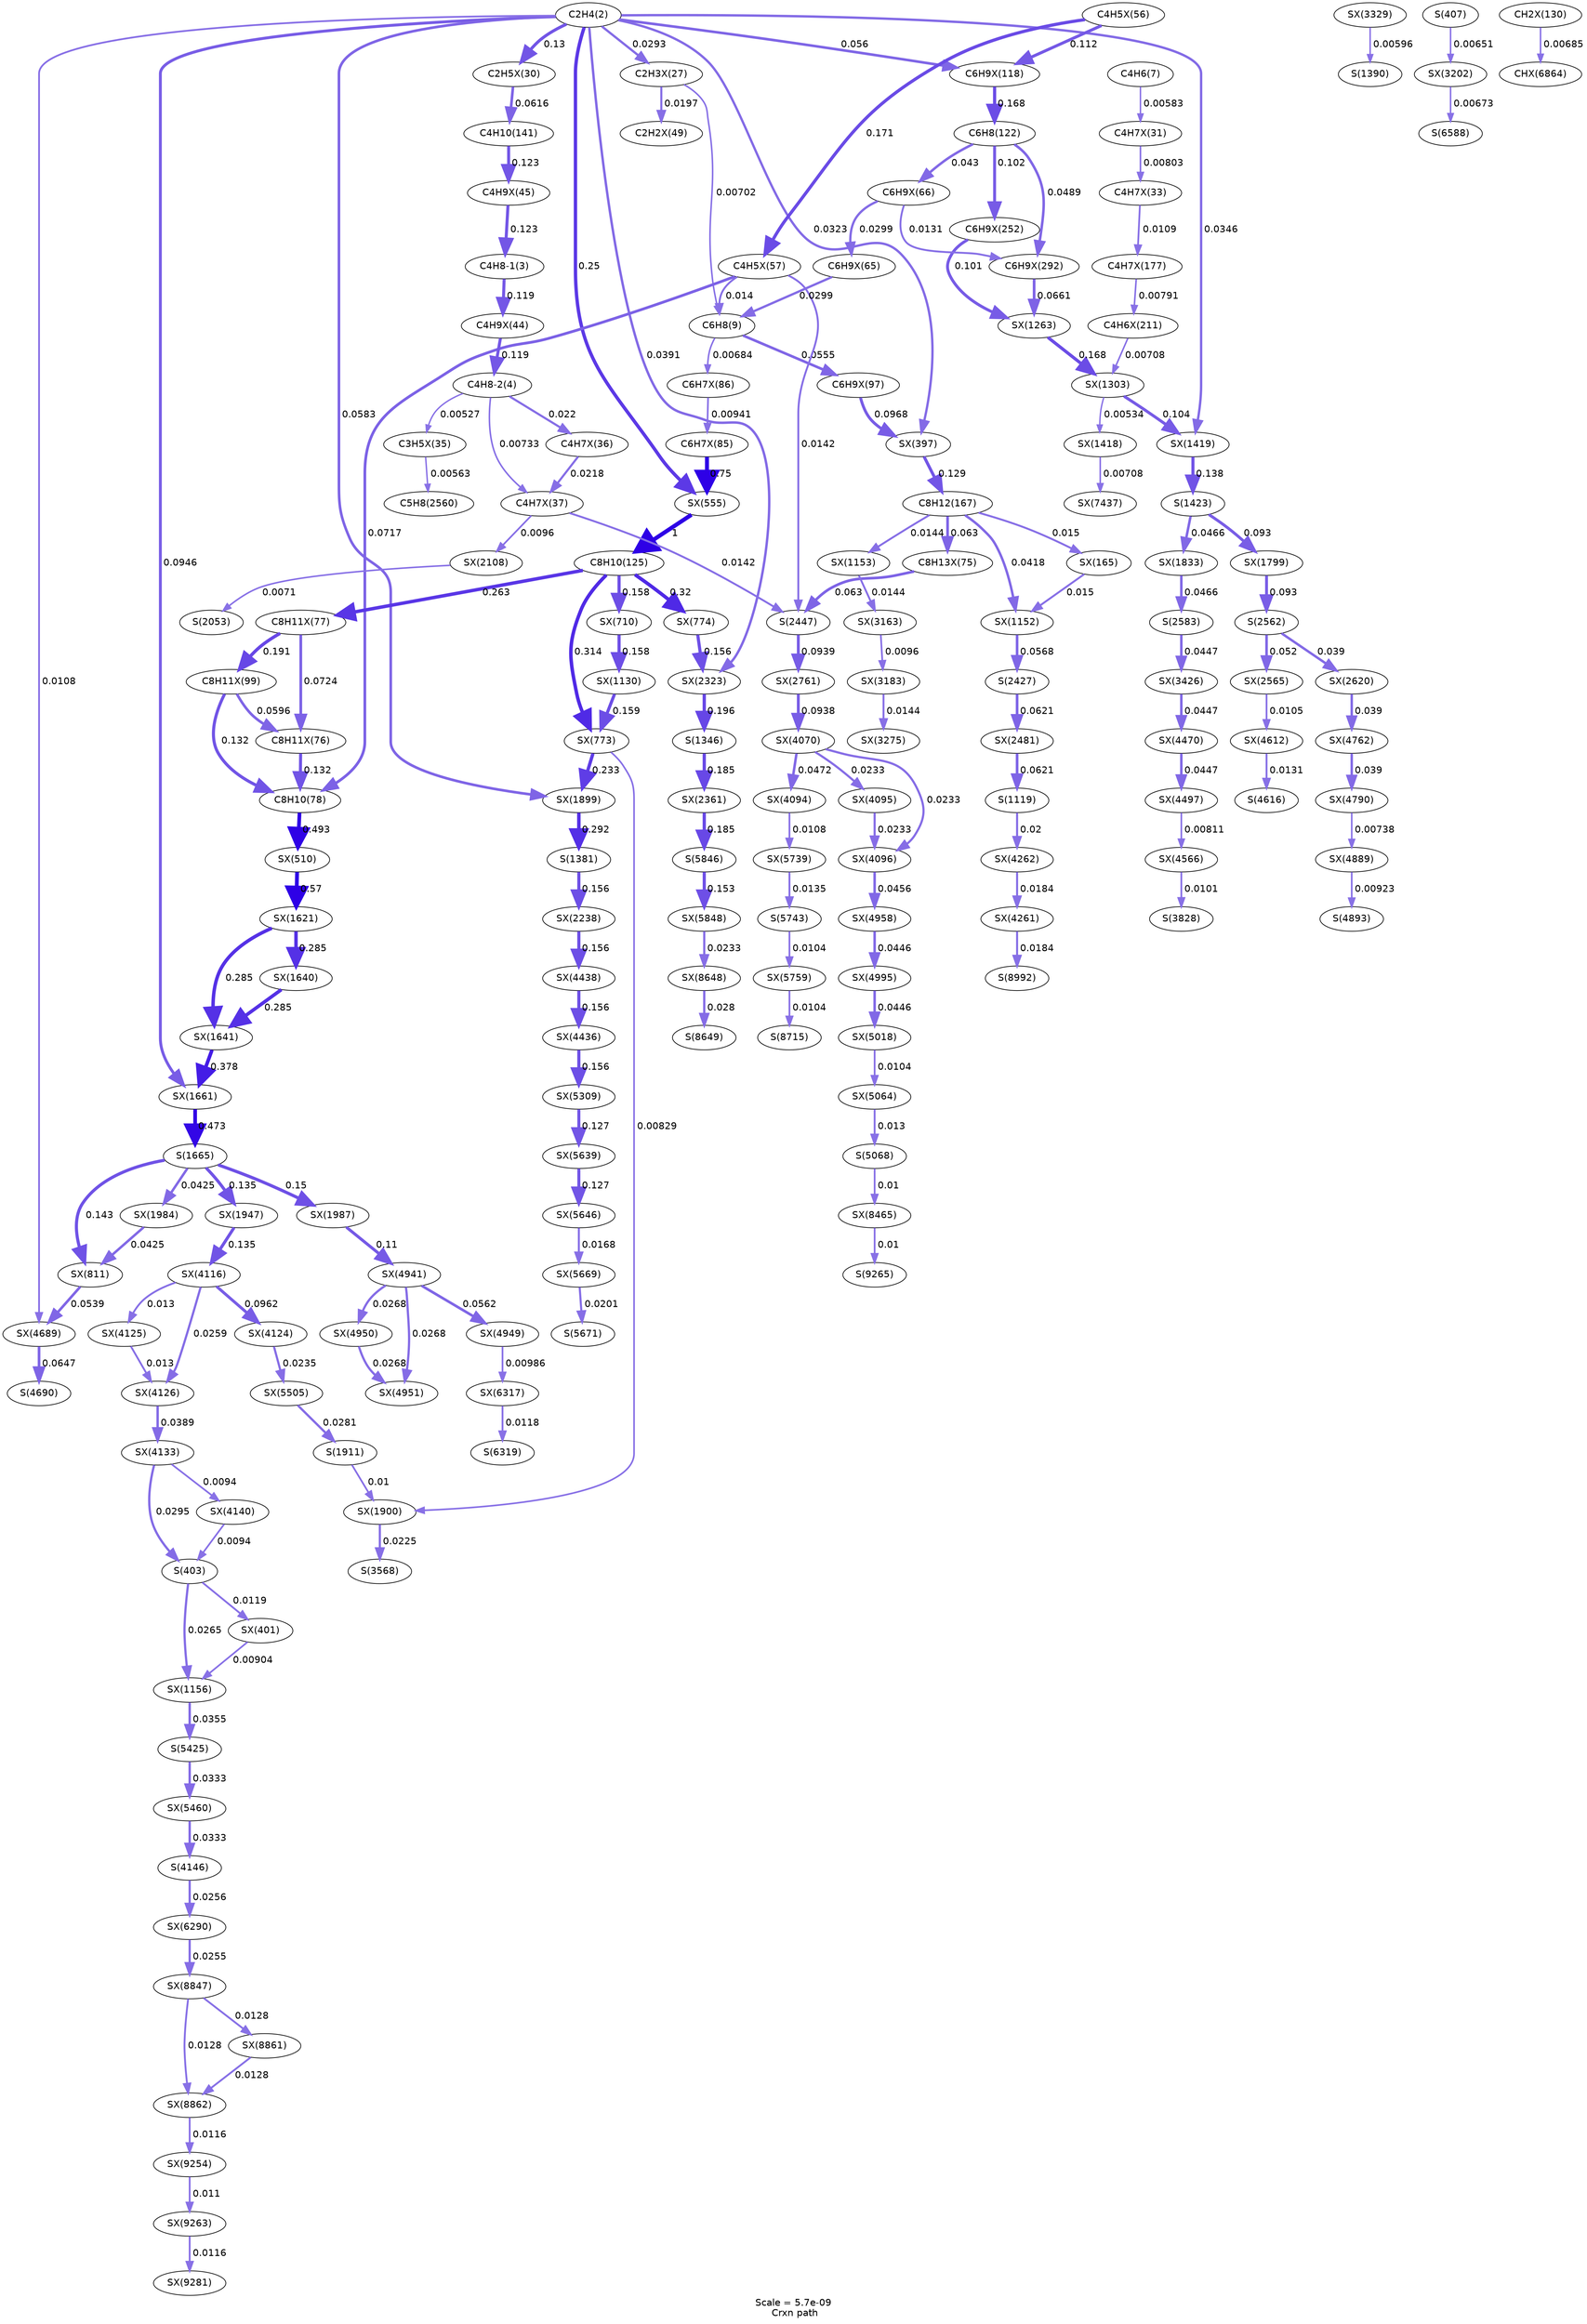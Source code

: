 digraph reaction_paths {
center=1;
s5 -> s60[fontname="Helvetica", style="setlinewidth(3.33)", arrowsize=1.67, color="0.7, 0.529, 0.9"
, label=" 0.0293"];
s5 -> s63[fontname="Helvetica", style="setlinewidth(4.46)", arrowsize=2.23, color="0.7, 0.63, 0.9"
, label=" 0.13"];
s5 -> s87[fontname="Helvetica", style="setlinewidth(3.82)", arrowsize=1.91, color="0.7, 0.556, 0.9"
, label=" 0.056"];
s5 -> s108[fontname="Helvetica", style="setlinewidth(4.95)", arrowsize=2.48, color="0.7, 0.75, 0.9"
, label=" 0.25"];
s5 -> s103[fontname="Helvetica", style="setlinewidth(3.41)", arrowsize=1.7, color="0.7, 0.532, 0.9"
, label=" 0.0323"];
s5 -> s133[fontname="Helvetica", style="setlinewidth(3.46)", arrowsize=1.73, color="0.7, 0.535, 0.9"
, label=" 0.0346"];
s5 -> s139[fontname="Helvetica", style="setlinewidth(4.22)", arrowsize=2.11, color="0.7, 0.595, 0.9"
, label=" 0.0946"];
s5 -> s147[fontname="Helvetica", style="setlinewidth(3.85)", arrowsize=1.93, color="0.7, 0.558, 0.9"
, label=" 0.0583"];
s5 -> s163[fontname="Helvetica", style="setlinewidth(3.55)", arrowsize=1.78, color="0.7, 0.539, 0.9"
, label=" 0.0391"];
s5 -> s229[fontname="Helvetica", style="setlinewidth(2.58)", arrowsize=1.29, color="0.7, 0.511, 0.9"
, label=" 0.0108"];
s60 -> s9[fontname="Helvetica", style="setlinewidth(2.26)", arrowsize=1.13, color="0.7, 0.507, 0.9"
, label=" 0.00702"];
s60 -> s73[fontname="Helvetica", style="setlinewidth(3.04)", arrowsize=1.52, color="0.7, 0.52, 0.9"
, label=" 0.0197"];
s8 -> s64[fontname="Helvetica", style="setlinewidth(2.12)", arrowsize=1.06, color="0.7, 0.506, 0.9"
, label=" 0.00583"];
s75 -> s9[fontname="Helvetica", style="setlinewidth(2.78)", arrowsize=1.39, color="0.7, 0.514, 0.9"
, label=" 0.014"];
s74 -> s75[fontname="Helvetica", style="setlinewidth(4.67)", arrowsize=2.33, color="0.7, 0.671, 0.9"
, label=" 0.171"];
s75 -> s10[fontname="Helvetica", style="setlinewidth(4.01)", arrowsize=2.01, color="0.7, 0.572, 0.9"
, label=" 0.0717"];
s75 -> s30[fontname="Helvetica", style="setlinewidth(2.79)", arrowsize=1.39, color="0.7, 0.514, 0.9"
, label=" 0.0142"];
s76 -> s9[fontname="Helvetica", style="setlinewidth(3.35)", arrowsize=1.68, color="0.7, 0.53, 0.9"
, label=" 0.0299"];
s9 -> s85[fontname="Helvetica", style="setlinewidth(3.82)", arrowsize=1.91, color="0.7, 0.555, 0.9"
, label=" 0.0555"];
s9 -> s84[fontname="Helvetica", style="setlinewidth(2.24)", arrowsize=1.12, color="0.7, 0.507, 0.9"
, label=" 0.00684"];
s74 -> s87[fontname="Helvetica", style="setlinewidth(4.35)", arrowsize=2.17, color="0.7, 0.612, 0.9"
, label=" 0.112"];
s72 -> s6[fontname="Helvetica", style="setlinewidth(4.42)", arrowsize=2.21, color="0.7, 0.623, 0.9"
, label=" 0.123"];
s6 -> s71[fontname="Helvetica", style="setlinewidth(4.39)", arrowsize=2.2, color="0.7, 0.619, 0.9"
, label=" 0.119"];
s63 -> s13[fontname="Helvetica", style="setlinewidth(3.9)", arrowsize=1.95, color="0.7, 0.562, 0.9"
, label=" 0.0616"];
s64 -> s66[fontname="Helvetica", style="setlinewidth(2.36)", arrowsize=1.18, color="0.7, 0.508, 0.9"
, label=" 0.00803"];
s66 -> s95[fontname="Helvetica", style="setlinewidth(2.59)", arrowsize=1.29, color="0.7, 0.511, 0.9"
, label=" 0.0109"];
s95 -> s97[fontname="Helvetica", style="setlinewidth(2.35)", arrowsize=1.17, color="0.7, 0.508, 0.9"
, label=" 0.00791"];
s13 -> s72[fontname="Helvetica", style="setlinewidth(4.42)", arrowsize=2.21, color="0.7, 0.623, 0.9"
, label=" 0.123"];
s87 -> s11[fontname="Helvetica", style="setlinewidth(4.65)", arrowsize=2.33, color="0.7, 0.668, 0.9"
, label=" 0.168"];
s11 -> s98[fontname="Helvetica", style="setlinewidth(4.28)", arrowsize=2.14, color="0.7, 0.602, 0.9"
, label=" 0.102"];
s11 -> s100[fontname="Helvetica", style="setlinewidth(3.72)", arrowsize=1.86, color="0.7, 0.549, 0.9"
, label=" 0.0489"];
s11 -> s77[fontname="Helvetica", style="setlinewidth(3.62)", arrowsize=1.81, color="0.7, 0.543, 0.9"
, label=" 0.043"];
s77 -> s76[fontname="Helvetica", style="setlinewidth(3.35)", arrowsize=1.68, color="0.7, 0.53, 0.9"
, label=" 0.0299"];
s85 -> s103[fontname="Helvetica", style="setlinewidth(4.24)", arrowsize=2.12, color="0.7, 0.597, 0.9"
, label=" 0.0968"];
s84 -> s83[fontname="Helvetica", style="setlinewidth(2.48)", arrowsize=1.24, color="0.7, 0.509, 0.9"
, label=" 0.00941"];
s86 -> s10[fontname="Helvetica", style="setlinewidth(4.47)", arrowsize=2.24, color="0.7, 0.632, 0.9"
, label=" 0.132"];
s80 -> s10[fontname="Helvetica", style="setlinewidth(4.47)", arrowsize=2.24, color="0.7, 0.632, 0.9"
, label=" 0.132"];
s10 -> s107[fontname="Helvetica", style="setlinewidth(5.47)", arrowsize=2.73, color="0.7, 0.993, 0.9"
, label=" 0.493"];
s83 -> s108[fontname="Helvetica", style="setlinewidth(5.78)", arrowsize=2.89, color="0.7, 1.25, 0.9"
, label=" 0.75"];
s108 -> s12[fontname="Helvetica", style="setlinewidth(6)", arrowsize=3, color="0.7, 1.5, 0.9"
, label=" 1"];
s12 -> s81[fontname="Helvetica", style="setlinewidth(4.99)", arrowsize=2.5, color="0.7, 0.763, 0.9"
, label=" 0.263"];
s12 -> s112[fontname="Helvetica", style="setlinewidth(5.13)", arrowsize=2.56, color="0.7, 0.814, 0.9"
, label=" 0.314"];
s12 -> s111[fontname="Helvetica", style="setlinewidth(4.61)", arrowsize=2.3, color="0.7, 0.658, 0.9"
, label=" 0.158"];
s12 -> s113[fontname="Helvetica", style="setlinewidth(5.14)", arrowsize=2.57, color="0.7, 0.82, 0.9"
, label=" 0.32"];
s71 -> s7[fontname="Helvetica", style="setlinewidth(4.39)", arrowsize=2.2, color="0.7, 0.619, 0.9"
, label=" 0.119"];
s7 -> s69[fontname="Helvetica", style="setlinewidth(3.12)", arrowsize=1.56, color="0.7, 0.522, 0.9"
, label=" 0.022"];
s7 -> s70[fontname="Helvetica", style="setlinewidth(2.29)", arrowsize=1.14, color="0.7, 0.507, 0.9"
, label=" 0.00733"];
s7 -> s68[fontname="Helvetica", style="setlinewidth(2.04)", arrowsize=1.02, color="0.7, 0.505, 0.9"
, label=" 0.00527"];
s103 -> s14[fontname="Helvetica", style="setlinewidth(4.45)", arrowsize=2.23, color="0.7, 0.629, 0.9"
, label=" 0.129"];
s14 -> s94[fontname="Helvetica", style="setlinewidth(2.83)", arrowsize=1.41, color="0.7, 0.515, 0.9"
, label=" 0.015"];
s14 -> s123[fontname="Helvetica", style="setlinewidth(3.6)", arrowsize=1.8, color="0.7, 0.542, 0.9"
, label=" 0.0418"];
s14 -> s79[fontname="Helvetica", style="setlinewidth(3.91)", arrowsize=1.96, color="0.7, 0.563, 0.9"
, label=" 0.063"];
s14 -> s124[fontname="Helvetica", style="setlinewidth(2.8)", arrowsize=1.4, color="0.7, 0.514, 0.9"
, label=" 0.0144"];
s98 -> s127[fontname="Helvetica", style="setlinewidth(4.27)", arrowsize=2.14, color="0.7, 0.601, 0.9"
, label=" 0.101"];
s100 -> s127[fontname="Helvetica", style="setlinewidth(3.95)", arrowsize=1.97, color="0.7, 0.566, 0.9"
, label=" 0.0661"];
s127 -> s128[fontname="Helvetica", style="setlinewidth(4.65)", arrowsize=2.33, color="0.7, 0.668, 0.9"
, label=" 0.168"];
s77 -> s100[fontname="Helvetica", style="setlinewidth(2.73)", arrowsize=1.36, color="0.7, 0.513, 0.9"
, label=" 0.0131"];
s128 -> s133[fontname="Helvetica", style="setlinewidth(4.29)", arrowsize=2.14, color="0.7, 0.604, 0.9"
, label=" 0.104"];
s97 -> s128[fontname="Helvetica", style="setlinewidth(2.26)", arrowsize=1.13, color="0.7, 0.507, 0.9"
, label=" 0.00708"];
s128 -> s132[fontname="Helvetica", style="setlinewidth(2.05)", arrowsize=1.03, color="0.7, 0.505, 0.9"
, label=" 0.00534"];
s86 -> s80[fontname="Helvetica", style="setlinewidth(3.87)", arrowsize=1.94, color="0.7, 0.56, 0.9"
, label=" 0.0596"];
s81 -> s86[fontname="Helvetica", style="setlinewidth(4.75)", arrowsize=2.38, color="0.7, 0.691, 0.9"
, label=" 0.191"];
s81 -> s80[fontname="Helvetica", style="setlinewidth(4.02)", arrowsize=2.01, color="0.7, 0.572, 0.9"
, label=" 0.0724"];
s107 -> s135[fontname="Helvetica", style="setlinewidth(5.58)", arrowsize=2.79, color="0.7, 1.07, 0.9"
, label=" 0.57"];
s135 -> s137[fontname="Helvetica", style="setlinewidth(5.05)", arrowsize=2.53, color="0.7, 0.785, 0.9"
, label=" 0.285"];
s135 -> s136[fontname="Helvetica", style="setlinewidth(5.05)", arrowsize=2.53, color="0.7, 0.785, 0.9"
, label=" 0.285"];
s136 -> s137[fontname="Helvetica", style="setlinewidth(5.05)", arrowsize=2.53, color="0.7, 0.785, 0.9"
, label=" 0.285"];
s137 -> s139[fontname="Helvetica", style="setlinewidth(5.27)", arrowsize=2.63, color="0.7, 0.878, 0.9"
, label=" 0.378"];
s133 -> s24[fontname="Helvetica", style="setlinewidth(4.51)", arrowsize=2.25, color="0.7, 0.638, 0.9"
, label=" 0.138"];
s24 -> s144[fontname="Helvetica", style="setlinewidth(4.21)", arrowsize=2.1, color="0.7, 0.593, 0.9"
, label=" 0.093"];
s24 -> s145[fontname="Helvetica", style="setlinewidth(3.68)", arrowsize=1.84, color="0.7, 0.547, 0.9"
, label=" 0.0466"];
s121 -> s112[fontname="Helvetica", style="setlinewidth(4.61)", arrowsize=2.31, color="0.7, 0.659, 0.9"
, label=" 0.159"];
s112 -> s147[fontname="Helvetica", style="setlinewidth(4.9)", arrowsize=2.45, color="0.7, 0.733, 0.9"
, label=" 0.233"];
s112 -> s148[fontname="Helvetica", style="setlinewidth(2.38)", arrowsize=1.19, color="0.7, 0.508, 0.9"
, label=" 0.00829"];
s111 -> s121[fontname="Helvetica", style="setlinewidth(4.61)", arrowsize=2.3, color="0.7, 0.658, 0.9"
, label=" 0.158"];
s139 -> s25[fontname="Helvetica", style="setlinewidth(5.43)", arrowsize=2.72, color="0.7, 0.973, 0.9"
, label=" 0.473"];
s25 -> s149[fontname="Helvetica", style="setlinewidth(4.49)", arrowsize=2.24, color="0.7, 0.635, 0.9"
, label=" 0.135"];
s25 -> s115[fontname="Helvetica", style="setlinewidth(4.53)", arrowsize=2.27, color="0.7, 0.643, 0.9"
, label=" 0.143"];
s25 -> s150[fontname="Helvetica", style="setlinewidth(3.62)", arrowsize=1.81, color="0.7, 0.543, 0.9"
, label=" 0.0425"];
s25 -> s153[fontname="Helvetica", style="setlinewidth(4.57)", arrowsize=2.28, color="0.7, 0.65, 0.9"
, label=" 0.15"];
s157 -> s27[fontname="Helvetica", style="setlinewidth(2.26)", arrowsize=1.13, color="0.7, 0.507, 0.9"
, label=" 0.0071"];
s147 -> s22[fontname="Helvetica", style="setlinewidth(5.07)", arrowsize=2.54, color="0.7, 0.792, 0.9"
, label=" 0.292"];
s22 -> s160[fontname="Helvetica", style="setlinewidth(4.59)", arrowsize=2.3, color="0.7, 0.656, 0.9"
, label=" 0.156"];
s113 -> s163[fontname="Helvetica", style="setlinewidth(4.6)", arrowsize=2.3, color="0.7, 0.656, 0.9"
, label=" 0.156"];
s163 -> s21[fontname="Helvetica", style="setlinewidth(4.77)", arrowsize=2.38, color="0.7, 0.696, 0.9"
, label=" 0.196"];
s21 -> s164[fontname="Helvetica", style="setlinewidth(4.72)", arrowsize=2.36, color="0.7, 0.685, 0.9"
, label=" 0.185"];
s94 -> s123[fontname="Helvetica", style="setlinewidth(2.83)", arrowsize=1.41, color="0.7, 0.515, 0.9"
, label=" 0.015"];
s123 -> s29[fontname="Helvetica", style="setlinewidth(3.83)", arrowsize=1.92, color="0.7, 0.557, 0.9"
, label=" 0.0568"];
s29 -> s166[fontname="Helvetica", style="setlinewidth(3.9)", arrowsize=1.95, color="0.7, 0.562, 0.9"
, label=" 0.0621"];
s144 -> s32[fontname="Helvetica", style="setlinewidth(4.21)", arrowsize=2.1, color="0.7, 0.593, 0.9"
, label=" 0.093"];
s32 -> s172[fontname="Helvetica", style="setlinewidth(3.77)", arrowsize=1.88, color="0.7, 0.552, 0.9"
, label=" 0.052"];
s32 -> s174[fontname="Helvetica", style="setlinewidth(3.55)", arrowsize=1.77, color="0.7, 0.539, 0.9"
, label=" 0.039"];
s79 -> s30[fontname="Helvetica", style="setlinewidth(3.91)", arrowsize=1.96, color="0.7, 0.563, 0.9"
, label=" 0.063"];
s70 -> s30[fontname="Helvetica", style="setlinewidth(2.79)", arrowsize=1.39, color="0.7, 0.514, 0.9"
, label=" 0.0142"];
s30 -> s181[fontname="Helvetica", style="setlinewidth(4.21)", arrowsize=2.11, color="0.7, 0.594, 0.9"
, label=" 0.0939"];
s124 -> s184[fontname="Helvetica", style="setlinewidth(2.8)", arrowsize=1.4, color="0.7, 0.514, 0.9"
, label=" 0.0144"];
s184 -> s187[fontname="Helvetica", style="setlinewidth(2.49)", arrowsize=1.25, color="0.7, 0.51, 0.9"
, label=" 0.0096"];
s187 -> s189[fontname="Helvetica", style="setlinewidth(2.8)", arrowsize=1.4, color="0.7, 0.514, 0.9"
, label=" 0.0144"];
s145 -> s33[fontname="Helvetica", style="setlinewidth(3.68)", arrowsize=1.84, color="0.7, 0.547, 0.9"
, label=" 0.0466"];
s33 -> s193[fontname="Helvetica", style="setlinewidth(3.65)", arrowsize=1.83, color="0.7, 0.545, 0.9"
, label=" 0.0447"];
s69 -> s70[fontname="Helvetica", style="setlinewidth(3.11)", arrowsize=1.56, color="0.7, 0.522, 0.9"
, label=" 0.0218"];
s70 -> s157[fontname="Helvetica", style="setlinewidth(2.49)", arrowsize=1.25, color="0.7, 0.51, 0.9"
, label=" 0.0096"];
s181 -> s197[fontname="Helvetica", style="setlinewidth(4.21)", arrowsize=2.11, color="0.7, 0.594, 0.9"
, label=" 0.0938"];
s197 -> s200[fontname="Helvetica", style="setlinewidth(3.16)", arrowsize=1.58, color="0.7, 0.523, 0.9"
, label=" 0.0233"];
s197 -> s199[fontname="Helvetica", style="setlinewidth(3.16)", arrowsize=1.58, color="0.7, 0.523, 0.9"
, label=" 0.0233"];
s197 -> s198[fontname="Helvetica", style="setlinewidth(3.69)", arrowsize=1.85, color="0.7, 0.547, 0.9"
, label=" 0.0472"];
s149 -> s201[fontname="Helvetica", style="setlinewidth(4.49)", arrowsize=2.24, color="0.7, 0.635, 0.9"
, label=" 0.135"];
s201 -> s204[fontname="Helvetica", style="setlinewidth(3.24)", arrowsize=1.62, color="0.7, 0.526, 0.9"
, label=" 0.0259"];
s201 -> s203[fontname="Helvetica", style="setlinewidth(2.72)", arrowsize=1.36, color="0.7, 0.513, 0.9"
, label=" 0.013"];
s201 -> s202[fontname="Helvetica", style="setlinewidth(4.23)", arrowsize=2.12, color="0.7, 0.596, 0.9"
, label=" 0.0962"];
s203 -> s204[fontname="Helvetica", style="setlinewidth(2.72)", arrowsize=1.36, color="0.7, 0.513, 0.9"
, label=" 0.013"];
s204 -> s205[fontname="Helvetica", style="setlinewidth(3.55)", arrowsize=1.77, color="0.7, 0.539, 0.9"
, label=" 0.0389"];
s205 -> s18[fontname="Helvetica", style="setlinewidth(3.34)", arrowsize=1.67, color="0.7, 0.529, 0.9"
, label=" 0.0295"];
s205 -> s206[fontname="Helvetica", style="setlinewidth(2.48)", arrowsize=1.24, color="0.7, 0.509, 0.9"
, label=" 0.0094"];
s18 -> s104[fontname="Helvetica", style="setlinewidth(2.66)", arrowsize=1.33, color="0.7, 0.512, 0.9"
, label=" 0.0119"];
s18 -> s126[fontname="Helvetica", style="setlinewidth(3.26)", arrowsize=1.63, color="0.7, 0.526, 0.9"
, label=" 0.0265"];
s206 -> s18[fontname="Helvetica", style="setlinewidth(2.48)", arrowsize=1.24, color="0.7, 0.509, 0.9"
, label=" 0.0094"];
s166 -> s20[fontname="Helvetica", style="setlinewidth(3.9)", arrowsize=1.95, color="0.7, 0.562, 0.9"
, label=" 0.0621"];
s20 -> s209[fontname="Helvetica", style="setlinewidth(3.05)", arrowsize=1.52, color="0.7, 0.52, 0.9"
, label=" 0.02"];
s191 -> s23[fontname="Helvetica", style="setlinewidth(2.13)", arrowsize=1.07, color="0.7, 0.506, 0.9"
, label=" 0.00596"];
s193 -> s218[fontname="Helvetica", style="setlinewidth(3.65)", arrowsize=1.83, color="0.7, 0.545, 0.9"
, label=" 0.0447"];
s218 -> s219[fontname="Helvetica", style="setlinewidth(3.65)", arrowsize=1.83, color="0.7, 0.545, 0.9"
, label=" 0.0447"];
s219 -> s223[fontname="Helvetica", style="setlinewidth(2.36)", arrowsize=1.18, color="0.7, 0.508, 0.9"
, label=" 0.00811"];
s172 -> s226[fontname="Helvetica", style="setlinewidth(2.56)", arrowsize=1.28, color="0.7, 0.511, 0.9"
, label=" 0.0105"];
s150 -> s115[fontname="Helvetica", style="setlinewidth(3.62)", arrowsize=1.81, color="0.7, 0.543, 0.9"
, label=" 0.0425"];
s115 -> s229[fontname="Helvetica", style="setlinewidth(3.8)", arrowsize=1.9, color="0.7, 0.554, 0.9"
, label=" 0.0539"];
s160 -> s217[fontname="Helvetica", style="setlinewidth(4.6)", arrowsize=2.3, color="0.7, 0.656, 0.9"
, label=" 0.156"];
s174 -> s230[fontname="Helvetica", style="setlinewidth(3.55)", arrowsize=1.77, color="0.7, 0.539, 0.9"
, label=" 0.039"];
s230 -> s231[fontname="Helvetica", style="setlinewidth(3.55)", arrowsize=1.77, color="0.7, 0.539, 0.9"
, label=" 0.039"];
s231 -> s236[fontname="Helvetica", style="setlinewidth(2.29)", arrowsize=1.15, color="0.7, 0.507, 0.9"
, label=" 0.00738"];
s153 -> s237[fontname="Helvetica", style="setlinewidth(4.33)", arrowsize=2.17, color="0.7, 0.61, 0.9"
, label=" 0.11"];
s237 -> s240[fontname="Helvetica", style="setlinewidth(3.27)", arrowsize=1.63, color="0.7, 0.527, 0.9"
, label=" 0.0268"];
s237 -> s239[fontname="Helvetica", style="setlinewidth(3.27)", arrowsize=1.63, color="0.7, 0.527, 0.9"
, label=" 0.0268"];
s237 -> s238[fontname="Helvetica", style="setlinewidth(3.83)", arrowsize=1.91, color="0.7, 0.556, 0.9"
, label=" 0.0562"];
s199 -> s200[fontname="Helvetica", style="setlinewidth(3.16)", arrowsize=1.58, color="0.7, 0.523, 0.9"
, label=" 0.0233"];
s200 -> s241[fontname="Helvetica", style="setlinewidth(3.67)", arrowsize=1.83, color="0.7, 0.546, 0.9"
, label=" 0.0456"];
s241 -> s243[fontname="Helvetica", style="setlinewidth(3.65)", arrowsize=1.83, color="0.7, 0.545, 0.9"
, label=" 0.0446"];
s243 -> s244[fontname="Helvetica", style="setlinewidth(3.65)", arrowsize=1.83, color="0.7, 0.545, 0.9"
, label=" 0.0446"];
s244 -> s245[fontname="Helvetica", style="setlinewidth(2.55)", arrowsize=1.28, color="0.7, 0.51, 0.9"
, label=" 0.0104"];
s236 -> s42[fontname="Helvetica", style="setlinewidth(2.46)", arrowsize=1.23, color="0.7, 0.509, 0.9"
, label=" 0.00923"];
s104 -> s126[fontname="Helvetica", style="setlinewidth(2.45)", arrowsize=1.22, color="0.7, 0.509, 0.9"
, label=" 0.00904"];
s126 -> s44[fontname="Helvetica", style="setlinewidth(3.48)", arrowsize=1.74, color="0.7, 0.536, 0.9"
, label=" 0.0355"];
s44 -> s255[fontname="Helvetica", style="setlinewidth(3.43)", arrowsize=1.72, color="0.7, 0.533, 0.9"
, label=" 0.0333"];
s202 -> s262[fontname="Helvetica", style="setlinewidth(3.17)", arrowsize=1.58, color="0.7, 0.523, 0.9"
, label=" 0.0235"];
s262 -> s26[fontname="Helvetica", style="setlinewidth(3.3)", arrowsize=1.65, color="0.7, 0.528, 0.9"
, label=" 0.0281"];
s26 -> s148[fontname="Helvetica", style="setlinewidth(2.53)", arrowsize=1.26, color="0.7, 0.51, 0.9"
, label=" 0.01"];
s217 -> s216[fontname="Helvetica", style="setlinewidth(4.6)", arrowsize=2.3, color="0.7, 0.656, 0.9"
, label=" 0.156"];
s216 -> s248[fontname="Helvetica", style="setlinewidth(4.6)", arrowsize=2.3, color="0.7, 0.656, 0.9"
, label=" 0.156"];
s248 -> s264[fontname="Helvetica", style="setlinewidth(4.44)", arrowsize=2.22, color="0.7, 0.627, 0.9"
, label=" 0.127"];
s264 -> s265[fontname="Helvetica", style="setlinewidth(4.44)", arrowsize=2.22, color="0.7, 0.627, 0.9"
, label=" 0.127"];
s265 -> s270[fontname="Helvetica", style="setlinewidth(2.91)", arrowsize=1.46, color="0.7, 0.517, 0.9"
, label=" 0.0168"];
s223 -> s37[fontname="Helvetica", style="setlinewidth(2.53)", arrowsize=1.27, color="0.7, 0.51, 0.9"
, label=" 0.0101"];
s198 -> s274[fontname="Helvetica", style="setlinewidth(2.58)", arrowsize=1.29, color="0.7, 0.511, 0.9"
, label=" 0.0108"];
s274 -> s46[fontname="Helvetica", style="setlinewidth(2.75)", arrowsize=1.37, color="0.7, 0.513, 0.9"
, label=" 0.0135"];
s46 -> s275[fontname="Helvetica", style="setlinewidth(2.55)", arrowsize=1.28, color="0.7, 0.51, 0.9"
, label=" 0.0104"];
s226 -> s40[fontname="Helvetica", style="setlinewidth(2.73)", arrowsize=1.36, color="0.7, 0.513, 0.9"
, label=" 0.0131"];
s164 -> s47[fontname="Helvetica", style="setlinewidth(4.72)", arrowsize=2.36, color="0.7, 0.685, 0.9"
, label=" 0.185"];
s47 -> s277[fontname="Helvetica", style="setlinewidth(4.58)", arrowsize=2.29, color="0.7, 0.653, 0.9"
, label=" 0.153"];
s239 -> s240[fontname="Helvetica", style="setlinewidth(3.27)", arrowsize=1.63, color="0.7, 0.527, 0.9"
, label=" 0.0268"];
s209 -> s208[fontname="Helvetica", style="setlinewidth(2.98)", arrowsize=1.49, color="0.7, 0.518, 0.9"
, label=" 0.0184"];
s270 -> s45[fontname="Helvetica", style="setlinewidth(3.05)", arrowsize=1.53, color="0.7, 0.52, 0.9"
, label=" 0.0201"];
s19 -> s188[fontname="Helvetica", style="setlinewidth(2.2)", arrowsize=1.1, color="0.7, 0.507, 0.9"
, label=" 0.00651"];
s255 -> s39[fontname="Helvetica", style="setlinewidth(3.43)", arrowsize=1.72, color="0.7, 0.533, 0.9"
, label=" 0.0333"];
s39 -> s286[fontname="Helvetica", style="setlinewidth(3.23)", arrowsize=1.62, color="0.7, 0.526, 0.9"
, label=" 0.0256"];
s238 -> s288[fontname="Helvetica", style="setlinewidth(2.51)", arrowsize=1.26, color="0.7, 0.51, 0.9"
, label=" 0.00986"];
s288 -> s48[fontname="Helvetica", style="setlinewidth(2.65)", arrowsize=1.33, color="0.7, 0.512, 0.9"
, label=" 0.0118"];
s188 -> s52[fontname="Helvetica", style="setlinewidth(2.22)", arrowsize=1.11, color="0.7, 0.507, 0.9"
, label=" 0.00673"];
s68 -> s31[fontname="Helvetica", style="setlinewidth(2.09)", arrowsize=1.04, color="0.7, 0.506, 0.9"
, label=" 0.00563"];
s90 -> s291[fontname="Helvetica", style="setlinewidth(2.24)", arrowsize=1.12, color="0.7, 0.507, 0.9"
, label=" 0.00685"];
s132 -> s292[fontname="Helvetica", style="setlinewidth(2.26)", arrowsize=1.13, color="0.7, 0.507, 0.9"
, label=" 0.00708"];
s245 -> s43[fontname="Helvetica", style="setlinewidth(2.72)", arrowsize=1.36, color="0.7, 0.513, 0.9"
, label=" 0.013"];
s43 -> s293[fontname="Helvetica", style="setlinewidth(2.52)", arrowsize=1.26, color="0.7, 0.51, 0.9"
, label=" 0.01"];
s229 -> s41[fontname="Helvetica", style="setlinewidth(3.93)", arrowsize=1.97, color="0.7, 0.565, 0.9"
, label=" 0.0647"];
s277 -> s300[fontname="Helvetica", style="setlinewidth(3.16)", arrowsize=1.58, color="0.7, 0.523, 0.9"
, label=" 0.0233"];
s275 -> s54[fontname="Helvetica", style="setlinewidth(2.55)", arrowsize=1.28, color="0.7, 0.51, 0.9"
, label=" 0.0104"];
s286 -> s303[fontname="Helvetica", style="setlinewidth(3.23)", arrowsize=1.62, color="0.7, 0.526, 0.9"
, label=" 0.0255"];
s303 -> s305[fontname="Helvetica", style="setlinewidth(2.71)", arrowsize=1.35, color="0.7, 0.513, 0.9"
, label=" 0.0128"];
s303 -> s304[fontname="Helvetica", style="setlinewidth(2.71)", arrowsize=1.35, color="0.7, 0.513, 0.9"
, label=" 0.0128"];
s300 -> s53[fontname="Helvetica", style="setlinewidth(3.3)", arrowsize=1.65, color="0.7, 0.528, 0.9"
, label=" 0.028"];
s148 -> s36[fontname="Helvetica", style="setlinewidth(3.14)", arrowsize=1.57, color="0.7, 0.522, 0.9"
, label=" 0.0225"];
s208 -> s55[fontname="Helvetica", style="setlinewidth(2.98)", arrowsize=1.49, color="0.7, 0.518, 0.9"
, label=" 0.0184"];
s305 -> s310[fontname="Helvetica", style="setlinewidth(2.64)", arrowsize=1.32, color="0.7, 0.512, 0.9"
, label=" 0.0116"];
s304 -> s305[fontname="Helvetica", style="setlinewidth(2.71)", arrowsize=1.35, color="0.7, 0.513, 0.9"
, label=" 0.0128"];
s310 -> s313[fontname="Helvetica", style="setlinewidth(2.6)", arrowsize=1.3, color="0.7, 0.511, 0.9"
, label=" 0.011"];
s313 -> s314[fontname="Helvetica", style="setlinewidth(2.64)", arrowsize=1.32, color="0.7, 0.512, 0.9"
, label=" 0.0116"];
s293 -> s57[fontname="Helvetica", style="setlinewidth(2.53)", arrowsize=1.26, color="0.7, 0.51, 0.9"
, label=" 0.01"];
s5 [ fontname="Helvetica", label="C2H4(2)"];
s6 [ fontname="Helvetica", label="C4H8-1(3)"];
s7 [ fontname="Helvetica", label="C4H8-2(4)"];
s8 [ fontname="Helvetica", label="C4H6(7)"];
s9 [ fontname="Helvetica", label="C6H8(9)"];
s10 [ fontname="Helvetica", label="C8H10(78)"];
s11 [ fontname="Helvetica", label="C6H8(122)"];
s12 [ fontname="Helvetica", label="C8H10(125)"];
s13 [ fontname="Helvetica", label="C4H10(141)"];
s14 [ fontname="Helvetica", label="C8H12(167)"];
s18 [ fontname="Helvetica", label="S(403)"];
s19 [ fontname="Helvetica", label="S(407)"];
s20 [ fontname="Helvetica", label="S(1119)"];
s21 [ fontname="Helvetica", label="S(1346)"];
s22 [ fontname="Helvetica", label="S(1381)"];
s23 [ fontname="Helvetica", label="S(1390)"];
s24 [ fontname="Helvetica", label="S(1423)"];
s25 [ fontname="Helvetica", label="S(1665)"];
s26 [ fontname="Helvetica", label="S(1911)"];
s27 [ fontname="Helvetica", label="S(2053)"];
s29 [ fontname="Helvetica", label="S(2427)"];
s30 [ fontname="Helvetica", label="S(2447)"];
s31 [ fontname="Helvetica", label="C5H8(2560)"];
s32 [ fontname="Helvetica", label="S(2562)"];
s33 [ fontname="Helvetica", label="S(2583)"];
s36 [ fontname="Helvetica", label="S(3568)"];
s37 [ fontname="Helvetica", label="S(3828)"];
s39 [ fontname="Helvetica", label="S(4146)"];
s40 [ fontname="Helvetica", label="S(4616)"];
s41 [ fontname="Helvetica", label="S(4690)"];
s42 [ fontname="Helvetica", label="S(4893)"];
s43 [ fontname="Helvetica", label="S(5068)"];
s44 [ fontname="Helvetica", label="S(5425)"];
s45 [ fontname="Helvetica", label="S(5671)"];
s46 [ fontname="Helvetica", label="S(5743)"];
s47 [ fontname="Helvetica", label="S(5846)"];
s48 [ fontname="Helvetica", label="S(6319)"];
s52 [ fontname="Helvetica", label="S(6588)"];
s53 [ fontname="Helvetica", label="S(8649)"];
s54 [ fontname="Helvetica", label="S(8715)"];
s55 [ fontname="Helvetica", label="S(8992)"];
s57 [ fontname="Helvetica", label="S(9265)"];
s60 [ fontname="Helvetica", label="C2H3X(27)"];
s63 [ fontname="Helvetica", label="C2H5X(30)"];
s64 [ fontname="Helvetica", label="C4H7X(31)"];
s66 [ fontname="Helvetica", label="C4H7X(33)"];
s68 [ fontname="Helvetica", label="C3H5X(35)"];
s69 [ fontname="Helvetica", label="C4H7X(36)"];
s70 [ fontname="Helvetica", label="C4H7X(37)"];
s71 [ fontname="Helvetica", label="C4H9X(44)"];
s72 [ fontname="Helvetica", label="C4H9X(45)"];
s73 [ fontname="Helvetica", label="C2H2X(49)"];
s74 [ fontname="Helvetica", label="C4H5X(56)"];
s75 [ fontname="Helvetica", label="C4H5X(57)"];
s76 [ fontname="Helvetica", label="C6H9X(65)"];
s77 [ fontname="Helvetica", label="C6H9X(66)"];
s79 [ fontname="Helvetica", label="C8H13X(75)"];
s80 [ fontname="Helvetica", label="C8H11X(76)"];
s81 [ fontname="Helvetica", label="C8H11X(77)"];
s83 [ fontname="Helvetica", label="C6H7X(85)"];
s84 [ fontname="Helvetica", label="C6H7X(86)"];
s85 [ fontname="Helvetica", label="C6H9X(97)"];
s86 [ fontname="Helvetica", label="C8H11X(99)"];
s87 [ fontname="Helvetica", label="C6H9X(118)"];
s90 [ fontname="Helvetica", label="CH2X(130)"];
s94 [ fontname="Helvetica", label="SX(165)"];
s95 [ fontname="Helvetica", label="C4H7X(177)"];
s97 [ fontname="Helvetica", label="C4H6X(211)"];
s98 [ fontname="Helvetica", label="C6H9X(252)"];
s100 [ fontname="Helvetica", label="C6H9X(292)"];
s103 [ fontname="Helvetica", label="SX(397)"];
s104 [ fontname="Helvetica", label="SX(401)"];
s107 [ fontname="Helvetica", label="SX(510)"];
s108 [ fontname="Helvetica", label="SX(555)"];
s111 [ fontname="Helvetica", label="SX(710)"];
s112 [ fontname="Helvetica", label="SX(773)"];
s113 [ fontname="Helvetica", label="SX(774)"];
s115 [ fontname="Helvetica", label="SX(811)"];
s121 [ fontname="Helvetica", label="SX(1130)"];
s123 [ fontname="Helvetica", label="SX(1152)"];
s124 [ fontname="Helvetica", label="SX(1153)"];
s126 [ fontname="Helvetica", label="SX(1156)"];
s127 [ fontname="Helvetica", label="SX(1263)"];
s128 [ fontname="Helvetica", label="SX(1303)"];
s132 [ fontname="Helvetica", label="SX(1418)"];
s133 [ fontname="Helvetica", label="SX(1419)"];
s135 [ fontname="Helvetica", label="SX(1621)"];
s136 [ fontname="Helvetica", label="SX(1640)"];
s137 [ fontname="Helvetica", label="SX(1641)"];
s139 [ fontname="Helvetica", label="SX(1661)"];
s144 [ fontname="Helvetica", label="SX(1799)"];
s145 [ fontname="Helvetica", label="SX(1833)"];
s147 [ fontname="Helvetica", label="SX(1899)"];
s148 [ fontname="Helvetica", label="SX(1900)"];
s149 [ fontname="Helvetica", label="SX(1947)"];
s150 [ fontname="Helvetica", label="SX(1984)"];
s153 [ fontname="Helvetica", label="SX(1987)"];
s157 [ fontname="Helvetica", label="SX(2108)"];
s160 [ fontname="Helvetica", label="SX(2238)"];
s163 [ fontname="Helvetica", label="SX(2323)"];
s164 [ fontname="Helvetica", label="SX(2361)"];
s166 [ fontname="Helvetica", label="SX(2481)"];
s172 [ fontname="Helvetica", label="SX(2565)"];
s174 [ fontname="Helvetica", label="SX(2620)"];
s181 [ fontname="Helvetica", label="SX(2761)"];
s184 [ fontname="Helvetica", label="SX(3163)"];
s187 [ fontname="Helvetica", label="SX(3183)"];
s188 [ fontname="Helvetica", label="SX(3202)"];
s189 [ fontname="Helvetica", label="SX(3275)"];
s191 [ fontname="Helvetica", label="SX(3329)"];
s193 [ fontname="Helvetica", label="SX(3426)"];
s197 [ fontname="Helvetica", label="SX(4070)"];
s198 [ fontname="Helvetica", label="SX(4094)"];
s199 [ fontname="Helvetica", label="SX(4095)"];
s200 [ fontname="Helvetica", label="SX(4096)"];
s201 [ fontname="Helvetica", label="SX(4116)"];
s202 [ fontname="Helvetica", label="SX(4124)"];
s203 [ fontname="Helvetica", label="SX(4125)"];
s204 [ fontname="Helvetica", label="SX(4126)"];
s205 [ fontname="Helvetica", label="SX(4133)"];
s206 [ fontname="Helvetica", label="SX(4140)"];
s208 [ fontname="Helvetica", label="SX(4261)"];
s209 [ fontname="Helvetica", label="SX(4262)"];
s216 [ fontname="Helvetica", label="SX(4436)"];
s217 [ fontname="Helvetica", label="SX(4438)"];
s218 [ fontname="Helvetica", label="SX(4470)"];
s219 [ fontname="Helvetica", label="SX(4497)"];
s223 [ fontname="Helvetica", label="SX(4566)"];
s226 [ fontname="Helvetica", label="SX(4612)"];
s229 [ fontname="Helvetica", label="SX(4689)"];
s230 [ fontname="Helvetica", label="SX(4762)"];
s231 [ fontname="Helvetica", label="SX(4790)"];
s236 [ fontname="Helvetica", label="SX(4889)"];
s237 [ fontname="Helvetica", label="SX(4941)"];
s238 [ fontname="Helvetica", label="SX(4949)"];
s239 [ fontname="Helvetica", label="SX(4950)"];
s240 [ fontname="Helvetica", label="SX(4951)"];
s241 [ fontname="Helvetica", label="SX(4958)"];
s243 [ fontname="Helvetica", label="SX(4995)"];
s244 [ fontname="Helvetica", label="SX(5018)"];
s245 [ fontname="Helvetica", label="SX(5064)"];
s248 [ fontname="Helvetica", label="SX(5309)"];
s255 [ fontname="Helvetica", label="SX(5460)"];
s262 [ fontname="Helvetica", label="SX(5505)"];
s264 [ fontname="Helvetica", label="SX(5639)"];
s265 [ fontname="Helvetica", label="SX(5646)"];
s270 [ fontname="Helvetica", label="SX(5669)"];
s274 [ fontname="Helvetica", label="SX(5739)"];
s275 [ fontname="Helvetica", label="SX(5759)"];
s277 [ fontname="Helvetica", label="SX(5848)"];
s286 [ fontname="Helvetica", label="SX(6290)"];
s288 [ fontname="Helvetica", label="SX(6317)"];
s291 [ fontname="Helvetica", label="CHX(6864)"];
s292 [ fontname="Helvetica", label="SX(7437)"];
s293 [ fontname="Helvetica", label="SX(8465)"];
s300 [ fontname="Helvetica", label="SX(8648)"];
s303 [ fontname="Helvetica", label="SX(8847)"];
s304 [ fontname="Helvetica", label="SX(8861)"];
s305 [ fontname="Helvetica", label="SX(8862)"];
s310 [ fontname="Helvetica", label="SX(9254)"];
s313 [ fontname="Helvetica", label="SX(9263)"];
s314 [ fontname="Helvetica", label="SX(9281)"];
 label = "Scale = 5.7e-09\l Crxn path";
 fontname = "Helvetica";
}
